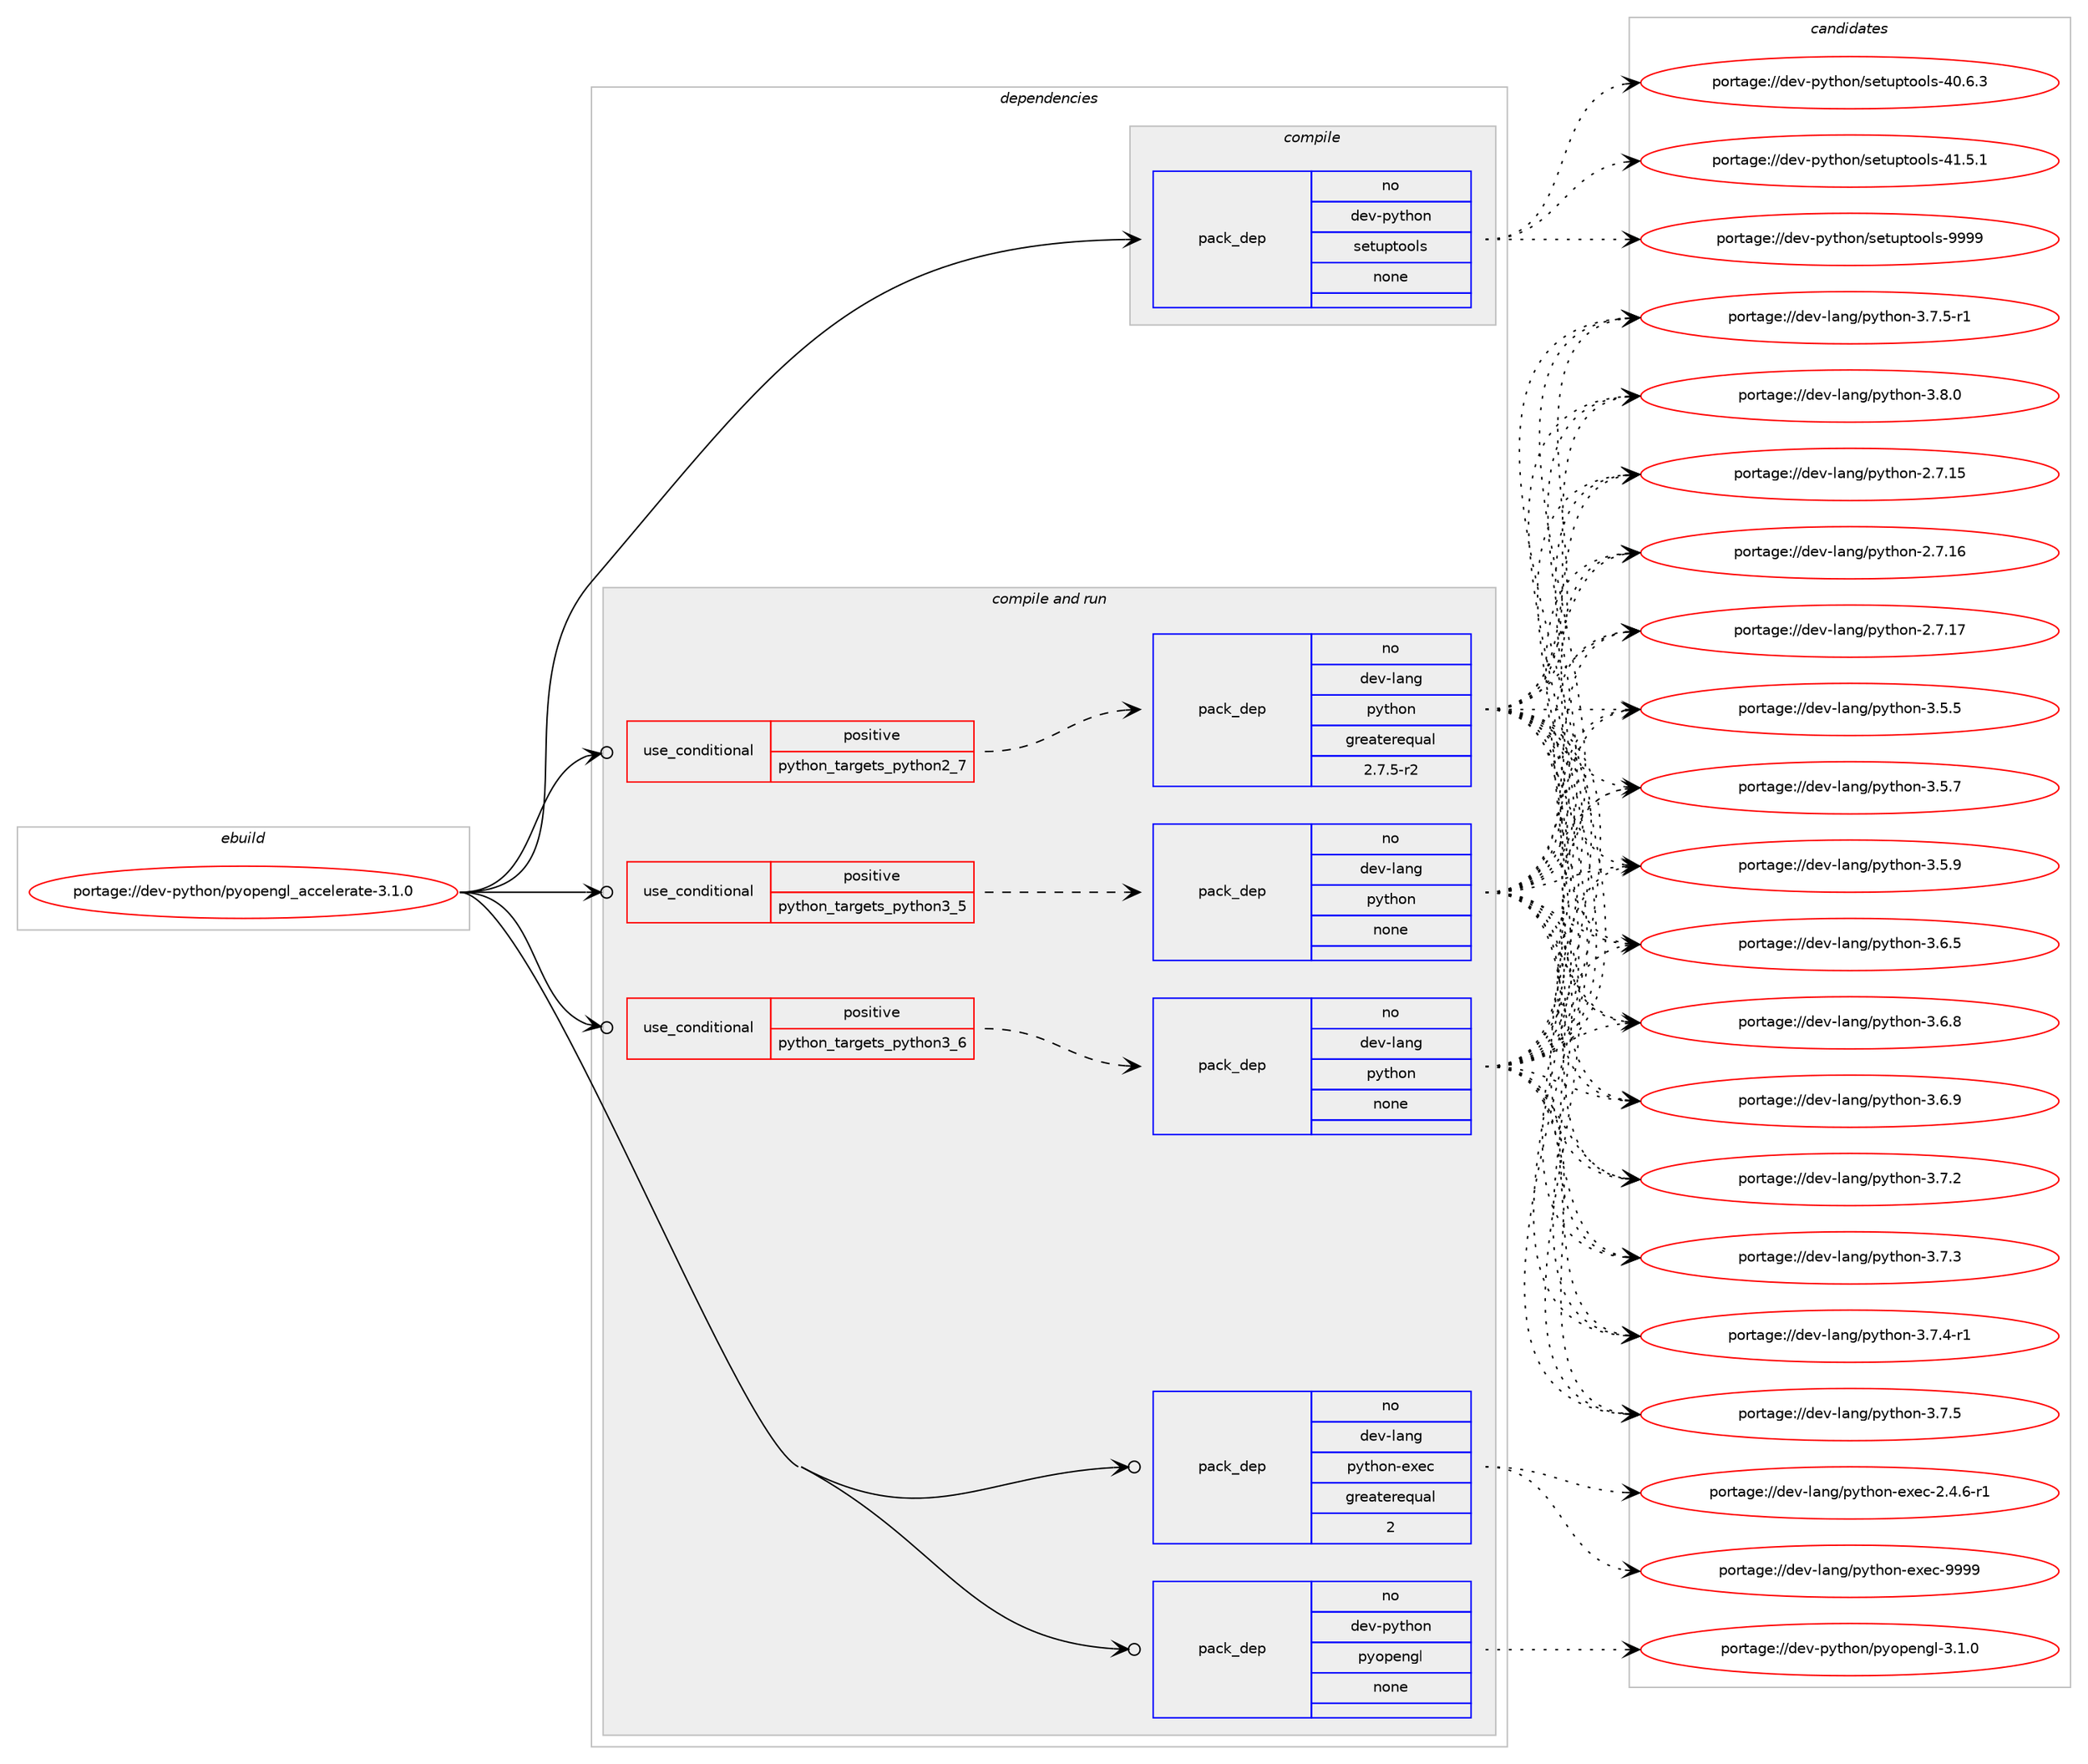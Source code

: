 digraph prolog {

# *************
# Graph options
# *************

newrank=true;
concentrate=true;
compound=true;
graph [rankdir=LR,fontname=Helvetica,fontsize=10,ranksep=1.5];#, ranksep=2.5, nodesep=0.2];
edge  [arrowhead=vee];
node  [fontname=Helvetica,fontsize=10];

# **********
# The ebuild
# **********

subgraph cluster_leftcol {
color=gray;
rank=same;
label=<<i>ebuild</i>>;
id [label="portage://dev-python/pyopengl_accelerate-3.1.0", color=red, width=4, href="../dev-python/pyopengl_accelerate-3.1.0.svg"];
}

# ****************
# The dependencies
# ****************

subgraph cluster_midcol {
color=gray;
label=<<i>dependencies</i>>;
subgraph cluster_compile {
fillcolor="#eeeeee";
style=filled;
label=<<i>compile</i>>;
subgraph pack123306 {
dependency162361 [label=<<TABLE BORDER="0" CELLBORDER="1" CELLSPACING="0" CELLPADDING="4" WIDTH="220"><TR><TD ROWSPAN="6" CELLPADDING="30">pack_dep</TD></TR><TR><TD WIDTH="110">no</TD></TR><TR><TD>dev-python</TD></TR><TR><TD>setuptools</TD></TR><TR><TD>none</TD></TR><TR><TD></TD></TR></TABLE>>, shape=none, color=blue];
}
id:e -> dependency162361:w [weight=20,style="solid",arrowhead="vee"];
}
subgraph cluster_compileandrun {
fillcolor="#eeeeee";
style=filled;
label=<<i>compile and run</i>>;
subgraph cond35685 {
dependency162362 [label=<<TABLE BORDER="0" CELLBORDER="1" CELLSPACING="0" CELLPADDING="4"><TR><TD ROWSPAN="3" CELLPADDING="10">use_conditional</TD></TR><TR><TD>positive</TD></TR><TR><TD>python_targets_python2_7</TD></TR></TABLE>>, shape=none, color=red];
subgraph pack123307 {
dependency162363 [label=<<TABLE BORDER="0" CELLBORDER="1" CELLSPACING="0" CELLPADDING="4" WIDTH="220"><TR><TD ROWSPAN="6" CELLPADDING="30">pack_dep</TD></TR><TR><TD WIDTH="110">no</TD></TR><TR><TD>dev-lang</TD></TR><TR><TD>python</TD></TR><TR><TD>greaterequal</TD></TR><TR><TD>2.7.5-r2</TD></TR></TABLE>>, shape=none, color=blue];
}
dependency162362:e -> dependency162363:w [weight=20,style="dashed",arrowhead="vee"];
}
id:e -> dependency162362:w [weight=20,style="solid",arrowhead="odotvee"];
subgraph cond35686 {
dependency162364 [label=<<TABLE BORDER="0" CELLBORDER="1" CELLSPACING="0" CELLPADDING="4"><TR><TD ROWSPAN="3" CELLPADDING="10">use_conditional</TD></TR><TR><TD>positive</TD></TR><TR><TD>python_targets_python3_5</TD></TR></TABLE>>, shape=none, color=red];
subgraph pack123308 {
dependency162365 [label=<<TABLE BORDER="0" CELLBORDER="1" CELLSPACING="0" CELLPADDING="4" WIDTH="220"><TR><TD ROWSPAN="6" CELLPADDING="30">pack_dep</TD></TR><TR><TD WIDTH="110">no</TD></TR><TR><TD>dev-lang</TD></TR><TR><TD>python</TD></TR><TR><TD>none</TD></TR><TR><TD></TD></TR></TABLE>>, shape=none, color=blue];
}
dependency162364:e -> dependency162365:w [weight=20,style="dashed",arrowhead="vee"];
}
id:e -> dependency162364:w [weight=20,style="solid",arrowhead="odotvee"];
subgraph cond35687 {
dependency162366 [label=<<TABLE BORDER="0" CELLBORDER="1" CELLSPACING="0" CELLPADDING="4"><TR><TD ROWSPAN="3" CELLPADDING="10">use_conditional</TD></TR><TR><TD>positive</TD></TR><TR><TD>python_targets_python3_6</TD></TR></TABLE>>, shape=none, color=red];
subgraph pack123309 {
dependency162367 [label=<<TABLE BORDER="0" CELLBORDER="1" CELLSPACING="0" CELLPADDING="4" WIDTH="220"><TR><TD ROWSPAN="6" CELLPADDING="30">pack_dep</TD></TR><TR><TD WIDTH="110">no</TD></TR><TR><TD>dev-lang</TD></TR><TR><TD>python</TD></TR><TR><TD>none</TD></TR><TR><TD></TD></TR></TABLE>>, shape=none, color=blue];
}
dependency162366:e -> dependency162367:w [weight=20,style="dashed",arrowhead="vee"];
}
id:e -> dependency162366:w [weight=20,style="solid",arrowhead="odotvee"];
subgraph pack123310 {
dependency162368 [label=<<TABLE BORDER="0" CELLBORDER="1" CELLSPACING="0" CELLPADDING="4" WIDTH="220"><TR><TD ROWSPAN="6" CELLPADDING="30">pack_dep</TD></TR><TR><TD WIDTH="110">no</TD></TR><TR><TD>dev-lang</TD></TR><TR><TD>python-exec</TD></TR><TR><TD>greaterequal</TD></TR><TR><TD>2</TD></TR></TABLE>>, shape=none, color=blue];
}
id:e -> dependency162368:w [weight=20,style="solid",arrowhead="odotvee"];
subgraph pack123311 {
dependency162369 [label=<<TABLE BORDER="0" CELLBORDER="1" CELLSPACING="0" CELLPADDING="4" WIDTH="220"><TR><TD ROWSPAN="6" CELLPADDING="30">pack_dep</TD></TR><TR><TD WIDTH="110">no</TD></TR><TR><TD>dev-python</TD></TR><TR><TD>pyopengl</TD></TR><TR><TD>none</TD></TR><TR><TD></TD></TR></TABLE>>, shape=none, color=blue];
}
id:e -> dependency162369:w [weight=20,style="solid",arrowhead="odotvee"];
}
subgraph cluster_run {
fillcolor="#eeeeee";
style=filled;
label=<<i>run</i>>;
}
}

# **************
# The candidates
# **************

subgraph cluster_choices {
rank=same;
color=gray;
label=<<i>candidates</i>>;

subgraph choice123306 {
color=black;
nodesep=1;
choiceportage100101118451121211161041111104711510111611711211611111110811545524846544651 [label="portage://dev-python/setuptools-40.6.3", color=red, width=4,href="../dev-python/setuptools-40.6.3.svg"];
choiceportage100101118451121211161041111104711510111611711211611111110811545524946534649 [label="portage://dev-python/setuptools-41.5.1", color=red, width=4,href="../dev-python/setuptools-41.5.1.svg"];
choiceportage10010111845112121116104111110471151011161171121161111111081154557575757 [label="portage://dev-python/setuptools-9999", color=red, width=4,href="../dev-python/setuptools-9999.svg"];
dependency162361:e -> choiceportage100101118451121211161041111104711510111611711211611111110811545524846544651:w [style=dotted,weight="100"];
dependency162361:e -> choiceportage100101118451121211161041111104711510111611711211611111110811545524946534649:w [style=dotted,weight="100"];
dependency162361:e -> choiceportage10010111845112121116104111110471151011161171121161111111081154557575757:w [style=dotted,weight="100"];
}
subgraph choice123307 {
color=black;
nodesep=1;
choiceportage10010111845108971101034711212111610411111045504655464953 [label="portage://dev-lang/python-2.7.15", color=red, width=4,href="../dev-lang/python-2.7.15.svg"];
choiceportage10010111845108971101034711212111610411111045504655464954 [label="portage://dev-lang/python-2.7.16", color=red, width=4,href="../dev-lang/python-2.7.16.svg"];
choiceportage10010111845108971101034711212111610411111045504655464955 [label="portage://dev-lang/python-2.7.17", color=red, width=4,href="../dev-lang/python-2.7.17.svg"];
choiceportage100101118451089711010347112121116104111110455146534653 [label="portage://dev-lang/python-3.5.5", color=red, width=4,href="../dev-lang/python-3.5.5.svg"];
choiceportage100101118451089711010347112121116104111110455146534655 [label="portage://dev-lang/python-3.5.7", color=red, width=4,href="../dev-lang/python-3.5.7.svg"];
choiceportage100101118451089711010347112121116104111110455146534657 [label="portage://dev-lang/python-3.5.9", color=red, width=4,href="../dev-lang/python-3.5.9.svg"];
choiceportage100101118451089711010347112121116104111110455146544653 [label="portage://dev-lang/python-3.6.5", color=red, width=4,href="../dev-lang/python-3.6.5.svg"];
choiceportage100101118451089711010347112121116104111110455146544656 [label="portage://dev-lang/python-3.6.8", color=red, width=4,href="../dev-lang/python-3.6.8.svg"];
choiceportage100101118451089711010347112121116104111110455146544657 [label="portage://dev-lang/python-3.6.9", color=red, width=4,href="../dev-lang/python-3.6.9.svg"];
choiceportage100101118451089711010347112121116104111110455146554650 [label="portage://dev-lang/python-3.7.2", color=red, width=4,href="../dev-lang/python-3.7.2.svg"];
choiceportage100101118451089711010347112121116104111110455146554651 [label="portage://dev-lang/python-3.7.3", color=red, width=4,href="../dev-lang/python-3.7.3.svg"];
choiceportage1001011184510897110103471121211161041111104551465546524511449 [label="portage://dev-lang/python-3.7.4-r1", color=red, width=4,href="../dev-lang/python-3.7.4-r1.svg"];
choiceportage100101118451089711010347112121116104111110455146554653 [label="portage://dev-lang/python-3.7.5", color=red, width=4,href="../dev-lang/python-3.7.5.svg"];
choiceportage1001011184510897110103471121211161041111104551465546534511449 [label="portage://dev-lang/python-3.7.5-r1", color=red, width=4,href="../dev-lang/python-3.7.5-r1.svg"];
choiceportage100101118451089711010347112121116104111110455146564648 [label="portage://dev-lang/python-3.8.0", color=red, width=4,href="../dev-lang/python-3.8.0.svg"];
dependency162363:e -> choiceportage10010111845108971101034711212111610411111045504655464953:w [style=dotted,weight="100"];
dependency162363:e -> choiceportage10010111845108971101034711212111610411111045504655464954:w [style=dotted,weight="100"];
dependency162363:e -> choiceportage10010111845108971101034711212111610411111045504655464955:w [style=dotted,weight="100"];
dependency162363:e -> choiceportage100101118451089711010347112121116104111110455146534653:w [style=dotted,weight="100"];
dependency162363:e -> choiceportage100101118451089711010347112121116104111110455146534655:w [style=dotted,weight="100"];
dependency162363:e -> choiceportage100101118451089711010347112121116104111110455146534657:w [style=dotted,weight="100"];
dependency162363:e -> choiceportage100101118451089711010347112121116104111110455146544653:w [style=dotted,weight="100"];
dependency162363:e -> choiceportage100101118451089711010347112121116104111110455146544656:w [style=dotted,weight="100"];
dependency162363:e -> choiceportage100101118451089711010347112121116104111110455146544657:w [style=dotted,weight="100"];
dependency162363:e -> choiceportage100101118451089711010347112121116104111110455146554650:w [style=dotted,weight="100"];
dependency162363:e -> choiceportage100101118451089711010347112121116104111110455146554651:w [style=dotted,weight="100"];
dependency162363:e -> choiceportage1001011184510897110103471121211161041111104551465546524511449:w [style=dotted,weight="100"];
dependency162363:e -> choiceportage100101118451089711010347112121116104111110455146554653:w [style=dotted,weight="100"];
dependency162363:e -> choiceportage1001011184510897110103471121211161041111104551465546534511449:w [style=dotted,weight="100"];
dependency162363:e -> choiceportage100101118451089711010347112121116104111110455146564648:w [style=dotted,weight="100"];
}
subgraph choice123308 {
color=black;
nodesep=1;
choiceportage10010111845108971101034711212111610411111045504655464953 [label="portage://dev-lang/python-2.7.15", color=red, width=4,href="../dev-lang/python-2.7.15.svg"];
choiceportage10010111845108971101034711212111610411111045504655464954 [label="portage://dev-lang/python-2.7.16", color=red, width=4,href="../dev-lang/python-2.7.16.svg"];
choiceportage10010111845108971101034711212111610411111045504655464955 [label="portage://dev-lang/python-2.7.17", color=red, width=4,href="../dev-lang/python-2.7.17.svg"];
choiceportage100101118451089711010347112121116104111110455146534653 [label="portage://dev-lang/python-3.5.5", color=red, width=4,href="../dev-lang/python-3.5.5.svg"];
choiceportage100101118451089711010347112121116104111110455146534655 [label="portage://dev-lang/python-3.5.7", color=red, width=4,href="../dev-lang/python-3.5.7.svg"];
choiceportage100101118451089711010347112121116104111110455146534657 [label="portage://dev-lang/python-3.5.9", color=red, width=4,href="../dev-lang/python-3.5.9.svg"];
choiceportage100101118451089711010347112121116104111110455146544653 [label="portage://dev-lang/python-3.6.5", color=red, width=4,href="../dev-lang/python-3.6.5.svg"];
choiceportage100101118451089711010347112121116104111110455146544656 [label="portage://dev-lang/python-3.6.8", color=red, width=4,href="../dev-lang/python-3.6.8.svg"];
choiceportage100101118451089711010347112121116104111110455146544657 [label="portage://dev-lang/python-3.6.9", color=red, width=4,href="../dev-lang/python-3.6.9.svg"];
choiceportage100101118451089711010347112121116104111110455146554650 [label="portage://dev-lang/python-3.7.2", color=red, width=4,href="../dev-lang/python-3.7.2.svg"];
choiceportage100101118451089711010347112121116104111110455146554651 [label="portage://dev-lang/python-3.7.3", color=red, width=4,href="../dev-lang/python-3.7.3.svg"];
choiceportage1001011184510897110103471121211161041111104551465546524511449 [label="portage://dev-lang/python-3.7.4-r1", color=red, width=4,href="../dev-lang/python-3.7.4-r1.svg"];
choiceportage100101118451089711010347112121116104111110455146554653 [label="portage://dev-lang/python-3.7.5", color=red, width=4,href="../dev-lang/python-3.7.5.svg"];
choiceportage1001011184510897110103471121211161041111104551465546534511449 [label="portage://dev-lang/python-3.7.5-r1", color=red, width=4,href="../dev-lang/python-3.7.5-r1.svg"];
choiceportage100101118451089711010347112121116104111110455146564648 [label="portage://dev-lang/python-3.8.0", color=red, width=4,href="../dev-lang/python-3.8.0.svg"];
dependency162365:e -> choiceportage10010111845108971101034711212111610411111045504655464953:w [style=dotted,weight="100"];
dependency162365:e -> choiceportage10010111845108971101034711212111610411111045504655464954:w [style=dotted,weight="100"];
dependency162365:e -> choiceportage10010111845108971101034711212111610411111045504655464955:w [style=dotted,weight="100"];
dependency162365:e -> choiceportage100101118451089711010347112121116104111110455146534653:w [style=dotted,weight="100"];
dependency162365:e -> choiceportage100101118451089711010347112121116104111110455146534655:w [style=dotted,weight="100"];
dependency162365:e -> choiceportage100101118451089711010347112121116104111110455146534657:w [style=dotted,weight="100"];
dependency162365:e -> choiceportage100101118451089711010347112121116104111110455146544653:w [style=dotted,weight="100"];
dependency162365:e -> choiceportage100101118451089711010347112121116104111110455146544656:w [style=dotted,weight="100"];
dependency162365:e -> choiceportage100101118451089711010347112121116104111110455146544657:w [style=dotted,weight="100"];
dependency162365:e -> choiceportage100101118451089711010347112121116104111110455146554650:w [style=dotted,weight="100"];
dependency162365:e -> choiceportage100101118451089711010347112121116104111110455146554651:w [style=dotted,weight="100"];
dependency162365:e -> choiceportage1001011184510897110103471121211161041111104551465546524511449:w [style=dotted,weight="100"];
dependency162365:e -> choiceportage100101118451089711010347112121116104111110455146554653:w [style=dotted,weight="100"];
dependency162365:e -> choiceportage1001011184510897110103471121211161041111104551465546534511449:w [style=dotted,weight="100"];
dependency162365:e -> choiceportage100101118451089711010347112121116104111110455146564648:w [style=dotted,weight="100"];
}
subgraph choice123309 {
color=black;
nodesep=1;
choiceportage10010111845108971101034711212111610411111045504655464953 [label="portage://dev-lang/python-2.7.15", color=red, width=4,href="../dev-lang/python-2.7.15.svg"];
choiceportage10010111845108971101034711212111610411111045504655464954 [label="portage://dev-lang/python-2.7.16", color=red, width=4,href="../dev-lang/python-2.7.16.svg"];
choiceportage10010111845108971101034711212111610411111045504655464955 [label="portage://dev-lang/python-2.7.17", color=red, width=4,href="../dev-lang/python-2.7.17.svg"];
choiceportage100101118451089711010347112121116104111110455146534653 [label="portage://dev-lang/python-3.5.5", color=red, width=4,href="../dev-lang/python-3.5.5.svg"];
choiceportage100101118451089711010347112121116104111110455146534655 [label="portage://dev-lang/python-3.5.7", color=red, width=4,href="../dev-lang/python-3.5.7.svg"];
choiceportage100101118451089711010347112121116104111110455146534657 [label="portage://dev-lang/python-3.5.9", color=red, width=4,href="../dev-lang/python-3.5.9.svg"];
choiceportage100101118451089711010347112121116104111110455146544653 [label="portage://dev-lang/python-3.6.5", color=red, width=4,href="../dev-lang/python-3.6.5.svg"];
choiceportage100101118451089711010347112121116104111110455146544656 [label="portage://dev-lang/python-3.6.8", color=red, width=4,href="../dev-lang/python-3.6.8.svg"];
choiceportage100101118451089711010347112121116104111110455146544657 [label="portage://dev-lang/python-3.6.9", color=red, width=4,href="../dev-lang/python-3.6.9.svg"];
choiceportage100101118451089711010347112121116104111110455146554650 [label="portage://dev-lang/python-3.7.2", color=red, width=4,href="../dev-lang/python-3.7.2.svg"];
choiceportage100101118451089711010347112121116104111110455146554651 [label="portage://dev-lang/python-3.7.3", color=red, width=4,href="../dev-lang/python-3.7.3.svg"];
choiceportage1001011184510897110103471121211161041111104551465546524511449 [label="portage://dev-lang/python-3.7.4-r1", color=red, width=4,href="../dev-lang/python-3.7.4-r1.svg"];
choiceportage100101118451089711010347112121116104111110455146554653 [label="portage://dev-lang/python-3.7.5", color=red, width=4,href="../dev-lang/python-3.7.5.svg"];
choiceportage1001011184510897110103471121211161041111104551465546534511449 [label="portage://dev-lang/python-3.7.5-r1", color=red, width=4,href="../dev-lang/python-3.7.5-r1.svg"];
choiceportage100101118451089711010347112121116104111110455146564648 [label="portage://dev-lang/python-3.8.0", color=red, width=4,href="../dev-lang/python-3.8.0.svg"];
dependency162367:e -> choiceportage10010111845108971101034711212111610411111045504655464953:w [style=dotted,weight="100"];
dependency162367:e -> choiceportage10010111845108971101034711212111610411111045504655464954:w [style=dotted,weight="100"];
dependency162367:e -> choiceportage10010111845108971101034711212111610411111045504655464955:w [style=dotted,weight="100"];
dependency162367:e -> choiceportage100101118451089711010347112121116104111110455146534653:w [style=dotted,weight="100"];
dependency162367:e -> choiceportage100101118451089711010347112121116104111110455146534655:w [style=dotted,weight="100"];
dependency162367:e -> choiceportage100101118451089711010347112121116104111110455146534657:w [style=dotted,weight="100"];
dependency162367:e -> choiceportage100101118451089711010347112121116104111110455146544653:w [style=dotted,weight="100"];
dependency162367:e -> choiceportage100101118451089711010347112121116104111110455146544656:w [style=dotted,weight="100"];
dependency162367:e -> choiceportage100101118451089711010347112121116104111110455146544657:w [style=dotted,weight="100"];
dependency162367:e -> choiceportage100101118451089711010347112121116104111110455146554650:w [style=dotted,weight="100"];
dependency162367:e -> choiceportage100101118451089711010347112121116104111110455146554651:w [style=dotted,weight="100"];
dependency162367:e -> choiceportage1001011184510897110103471121211161041111104551465546524511449:w [style=dotted,weight="100"];
dependency162367:e -> choiceportage100101118451089711010347112121116104111110455146554653:w [style=dotted,weight="100"];
dependency162367:e -> choiceportage1001011184510897110103471121211161041111104551465546534511449:w [style=dotted,weight="100"];
dependency162367:e -> choiceportage100101118451089711010347112121116104111110455146564648:w [style=dotted,weight="100"];
}
subgraph choice123310 {
color=black;
nodesep=1;
choiceportage10010111845108971101034711212111610411111045101120101994550465246544511449 [label="portage://dev-lang/python-exec-2.4.6-r1", color=red, width=4,href="../dev-lang/python-exec-2.4.6-r1.svg"];
choiceportage10010111845108971101034711212111610411111045101120101994557575757 [label="portage://dev-lang/python-exec-9999", color=red, width=4,href="../dev-lang/python-exec-9999.svg"];
dependency162368:e -> choiceportage10010111845108971101034711212111610411111045101120101994550465246544511449:w [style=dotted,weight="100"];
dependency162368:e -> choiceportage10010111845108971101034711212111610411111045101120101994557575757:w [style=dotted,weight="100"];
}
subgraph choice123311 {
color=black;
nodesep=1;
choiceportage1001011184511212111610411111047112121111112101110103108455146494648 [label="portage://dev-python/pyopengl-3.1.0", color=red, width=4,href="../dev-python/pyopengl-3.1.0.svg"];
dependency162369:e -> choiceportage1001011184511212111610411111047112121111112101110103108455146494648:w [style=dotted,weight="100"];
}
}

}
